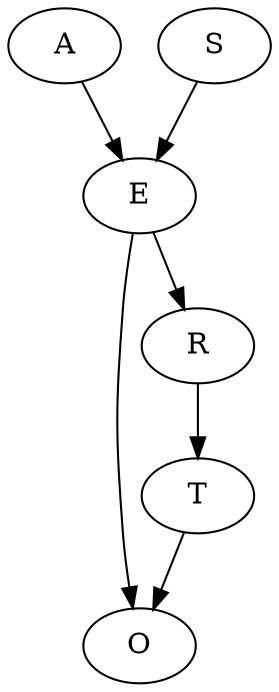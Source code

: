 digraph G {
    "E" -> "O";
    "T" -> "O";
    "E" -> "R";
    "A" -> "E";
    "S" -> "E";
    "R" -> "T";
}
